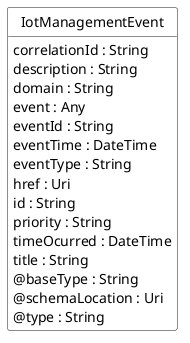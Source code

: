 @startuml
hide circle
hide methods
hide stereotype
show <<Enumeration>> stereotype
skinparam class {
   BackgroundColor<<Enumeration>> #E6F5F7
   BackgroundColor<<Ref>> #FFFFE0
   BackgroundColor<<Pivot>> #FFFFFFF
   BackgroundColor<<SimpleType>> #E2F0DA
   BackgroundColor #FCF2E3
}

class IotManagementEvent <<Pivot>> {
    correlationId : String
    description : String
    domain : String
    event : Any
    eventId : String
    eventTime : DateTime
    eventType : String
    href : Uri
    id : String
    priority : String
    timeOcurred : DateTime
    title : String
    @baseType : String
    @schemaLocation : Uri
    @type : String
}


@enduml